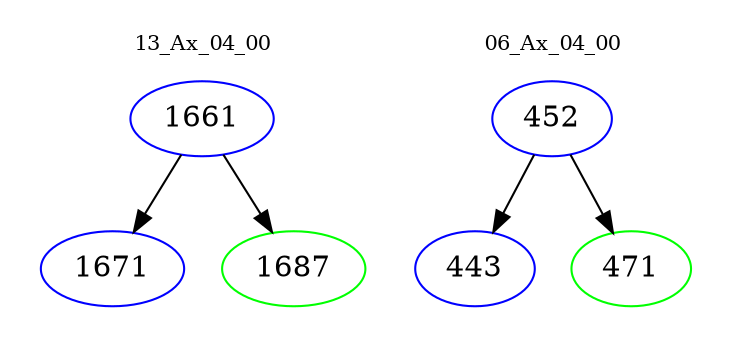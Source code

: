 digraph{
subgraph cluster_0 {
color = white
label = "13_Ax_04_00";
fontsize=10;
T0_1661 [label="1661", color="blue"]
T0_1661 -> T0_1671 [color="black"]
T0_1671 [label="1671", color="blue"]
T0_1661 -> T0_1687 [color="black"]
T0_1687 [label="1687", color="green"]
}
subgraph cluster_1 {
color = white
label = "06_Ax_04_00";
fontsize=10;
T1_452 [label="452", color="blue"]
T1_452 -> T1_443 [color="black"]
T1_443 [label="443", color="blue"]
T1_452 -> T1_471 [color="black"]
T1_471 [label="471", color="green"]
}
}
